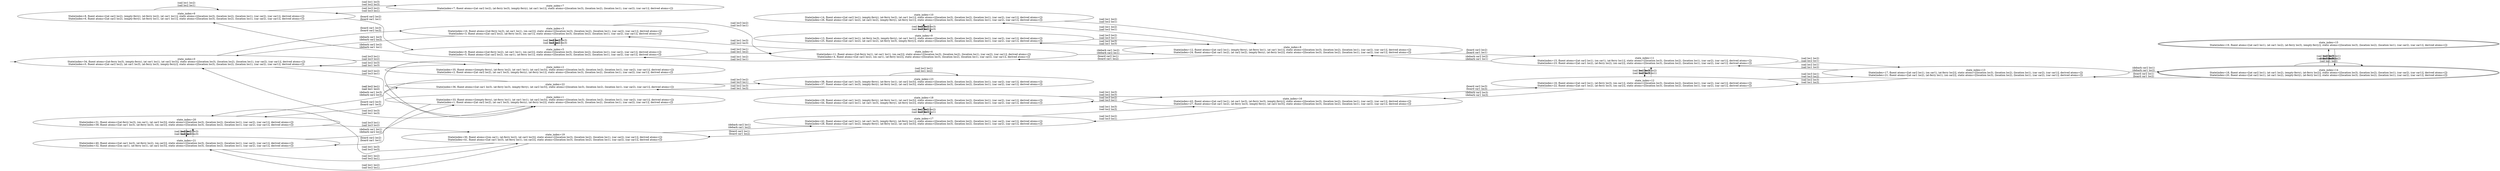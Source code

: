digraph {
rankdir="LR"
s0[label="state_index=0
State(index=34, fluent atoms=[(at-ferry loc3), (empty-ferry), (at car1 loc1), (at car2 loc3)], static atoms=[(location loc3), (location loc2), (location loc1), (car car2), (car car1)], derived atoms=[])
State(index=0, fluent atoms=[(at car2 loc2), (at car1 loc3), (at-ferry loc3), (empty-ferry)], static atoms=[(location loc3), (location loc2), (location loc1), (car car2), (car car1)], derived atoms=[])
"]
s1[label="state_index=1
State(index=33, fluent atoms=[(empty-ferry), (at-ferry loc1), (at car1 loc1), (at car2 loc3)], static atoms=[(location loc3), (location loc2), (location loc1), (car car2), (car car1)], derived atoms=[])
State(index=1, fluent atoms=[(at car2 loc2), (at car1 loc3), (empty-ferry), (at-ferry loc2)], static atoms=[(location loc3), (location loc2), (location loc1), (car car2), (car car1)], derived atoms=[])
"]
s2[label="state_index=2
State(index=35, fluent atoms=[(empty-ferry), (at-ferry loc2), (at car1 loc1), (at car2 loc3)], static atoms=[(location loc3), (location loc2), (location loc1), (car car2), (car car1)], derived atoms=[])
State(index=2, fluent atoms=[(at car2 loc2), (at car1 loc3), (empty-ferry), (at-ferry loc1)], static atoms=[(location loc3), (location loc2), (location loc1), (car car2), (car car1)], derived atoms=[])
"]
s3[label="state_index=3
State(index=10, fluent atoms=[(at-ferry loc3), (at car1 loc1), (on car2)], static atoms=[(location loc3), (location loc2), (location loc1), (car car2), (car car1)], derived atoms=[])
State(index=3, fluent atoms=[(at car2 loc2), (at-ferry loc3), (on car1)], static atoms=[(location loc3), (location loc2), (location loc1), (car car2), (car car1)], derived atoms=[])
"]
s4[label="state_index=4
State(index=11, fluent atoms=[(at-ferry loc1), (at car1 loc1), (on car2)], static atoms=[(location loc3), (location loc2), (location loc1), (car car2), (car car1)], derived atoms=[])
State(index=4, fluent atoms=[(at car2 loc2), (on car1), (at-ferry loc2)], static atoms=[(location loc3), (location loc2), (location loc1), (car car2), (car car1)], derived atoms=[])
"]
s5[label="state_index=5
State(index=9, fluent atoms=[(at-ferry loc2), (at car1 loc1), (on car2)], static atoms=[(location loc3), (location loc2), (location loc1), (car car2), (car car1)], derived atoms=[])
State(index=5, fluent atoms=[(at car2 loc2), (on car1), (at-ferry loc1)], static atoms=[(location loc3), (location loc2), (location loc1), (car car2), (car car1)], derived atoms=[])
"]
s6[label="state_index=6
State(index=8, fluent atoms=[(at car2 loc2), (empty-ferry), (at-ferry loc2), (at car1 loc1)], static atoms=[(location loc3), (location loc2), (location loc1), (car car2), (car car1)], derived atoms=[])
State(index=6, fluent atoms=[(at car2 loc2), (empty-ferry), (at-ferry loc1), (at car1 loc1)], static atoms=[(location loc3), (location loc2), (location loc1), (car car2), (car car1)], derived atoms=[])
"]
s7[label="state_index=7
State(index=7, fluent atoms=[(at car2 loc2), (at-ferry loc3), (empty-ferry), (at car1 loc1)], static atoms=[(location loc3), (location loc2), (location loc1), (car car2), (car car1)], derived atoms=[])
"]
s8[label="state_index=8
State(index=12, fluent atoms=[(at car2 loc1), (empty-ferry), (at-ferry loc1), (at car1 loc1)], static atoms=[(location loc3), (location loc2), (location loc1), (car car2), (car car1)], derived atoms=[])
State(index=24, fluent atoms=[(at car1 loc2), (at car2 loc2), (empty-ferry), (at-ferry loc2)], static atoms=[(location loc3), (location loc2), (location loc1), (car car2), (car car1)], derived atoms=[])
"]
s9[label="state_index=9
State(index=13, fluent atoms=[(at car2 loc1), (at-ferry loc3), (empty-ferry), (at car1 loc1)], static atoms=[(location loc3), (location loc2), (location loc1), (car car2), (car car1)], derived atoms=[])
State(index=25, fluent atoms=[(at car1 loc2), (at car2 loc2), (at-ferry loc3), (empty-ferry)], static atoms=[(location loc3), (location loc2), (location loc1), (car car2), (car car1)], derived atoms=[])
"]
s10[label="state_index=10
State(index=14, fluent atoms=[(at car2 loc1), (empty-ferry), (at-ferry loc2), (at car1 loc1)], static atoms=[(location loc3), (location loc2), (location loc1), (car car2), (car car1)], derived atoms=[])
State(index=26, fluent atoms=[(at car1 loc2), (at car2 loc2), (empty-ferry), (at-ferry loc1)], static atoms=[(location loc3), (location loc2), (location loc1), (car car2), (car car1)], derived atoms=[])
"]
s11[label="state_index=11
State(index=15, fluent atoms=[(at car2 loc1), (on car1), (at-ferry loc1)], static atoms=[(location loc3), (location loc2), (location loc1), (car car2), (car car1)], derived atoms=[])
State(index=23, fluent atoms=[(at car1 loc2), (at-ferry loc2), (on car2)], static atoms=[(location loc3), (location loc2), (location loc1), (car car2), (car car1)], derived atoms=[])
"]
s12[label="state_index=12
State(index=16, fluent atoms=[(at car2 loc1), (at-ferry loc3), (on car1)], static atoms=[(location loc3), (location loc2), (location loc1), (car car2), (car car1)], derived atoms=[])
State(index=22, fluent atoms=[(at car1 loc2), (at-ferry loc3), (on car2)], static atoms=[(location loc3), (location loc2), (location loc1), (car car2), (car car1)], derived atoms=[])
"]
s13[label="state_index=13
State(index=17, fluent atoms=[(at car2 loc1), (on car1), (at-ferry loc2)], static atoms=[(location loc3), (location loc2), (location loc1), (car car2), (car car1)], derived atoms=[])
State(index=21, fluent atoms=[(at car1 loc2), (at-ferry loc1), (on car2)], static atoms=[(location loc3), (location loc2), (location loc1), (car car2), (car car1)], derived atoms=[])
"]
s14[peripheries=2,label="state_index=14
State(index=18, fluent atoms=[(at car2 loc1), (at car1 loc2), (empty-ferry), (at-ferry loc2)], static atoms=[(location loc3), (location loc2), (location loc1), (car car2), (car car1)], derived atoms=[])
State(index=20, fluent atoms=[(at car2 loc1), (at car1 loc2), (empty-ferry), (at-ferry loc1)], static atoms=[(location loc3), (location loc2), (location loc1), (car car2), (car car1)], derived atoms=[])
"]
s15[peripheries=2,label="state_index=15
State(index=19, fluent atoms=[(at car2 loc1), (at car1 loc2), (at-ferry loc3), (empty-ferry)], static atoms=[(location loc3), (location loc2), (location loc1), (car car2), (car car1)], derived atoms=[])
"]
s16[label="state_index=16
State(index=43, fluent atoms=[(at car2 loc1), (at car1 loc3), (at-ferry loc3), (empty-ferry)], static atoms=[(location loc3), (location loc2), (location loc1), (car car2), (car car1)], derived atoms=[])
State(index=27, fluent atoms=[(at car1 loc2), (at-ferry loc3), (empty-ferry), (at car2 loc3)], static atoms=[(location loc3), (location loc2), (location loc1), (car car2), (car car1)], derived atoms=[])
"]
s17[label="state_index=17
State(index=42, fluent atoms=[(at car2 loc1), (at car1 loc3), (empty-ferry), (at-ferry loc1)], static atoms=[(location loc3), (location loc2), (location loc1), (car car2), (car car1)], derived atoms=[])
State(index=28, fluent atoms=[(at car1 loc2), (empty-ferry), (at-ferry loc2), (at car2 loc3)], static atoms=[(location loc3), (location loc2), (location loc1), (car car2), (car car1)], derived atoms=[])
"]
s18[label="state_index=18
State(index=29, fluent atoms=[(at car1 loc2), (empty-ferry), (at-ferry loc1), (at car2 loc3)], static atoms=[(location loc3), (location loc2), (location loc1), (car car2), (car car1)], derived atoms=[])
State(index=44, fluent atoms=[(at car2 loc1), (at car1 loc3), (empty-ferry), (at-ferry loc2)], static atoms=[(location loc3), (location loc2), (location loc1), (car car2), (car car1)], derived atoms=[])
"]
s19[label="state_index=19
State(index=30, fluent atoms=[(on car1), (at-ferry loc2), (at car2 loc3)], static atoms=[(location loc3), (location loc2), (location loc1), (car car2), (car car1)], derived atoms=[])
State(index=41, fluent atoms=[(at car1 loc3), (at-ferry loc1), (on car2)], static atoms=[(location loc3), (location loc2), (location loc1), (car car2), (car car1)], derived atoms=[])
"]
s20[label="state_index=20
State(index=31, fluent atoms=[(at-ferry loc3), (on car1), (at car2 loc3)], static atoms=[(location loc3), (location loc2), (location loc1), (car car2), (car car1)], derived atoms=[])
State(index=39, fluent atoms=[(at car1 loc3), (at-ferry loc3), (on car2)], static atoms=[(location loc3), (location loc2), (location loc1), (car car2), (car car1)], derived atoms=[])
"]
s21[label="state_index=21
State(index=40, fluent atoms=[(at car1 loc3), (at-ferry loc2), (on car2)], static atoms=[(location loc3), (location loc2), (location loc1), (car car2), (car car1)], derived atoms=[])
State(index=32, fluent atoms=[(on car1), (at-ferry loc1), (at car2 loc3)], static atoms=[(location loc3), (location loc2), (location loc1), (car car2), (car car1)], derived atoms=[])
"]
s22[label="state_index=22
State(index=36, fluent atoms=[(at car1 loc3), (at-ferry loc3), (empty-ferry), (at car2 loc3)], static atoms=[(location loc3), (location loc2), (location loc1), (car car2), (car car1)], derived atoms=[])
"]
s23[label="state_index=23
State(index=38, fluent atoms=[(at car1 loc3), (empty-ferry), (at-ferry loc1), (at car2 loc3)], static atoms=[(location loc3), (location loc2), (location loc1), (car car2), (car car1)], derived atoms=[])
State(index=37, fluent atoms=[(at car1 loc3), (empty-ferry), (at-ferry loc2), (at car2 loc3)], static atoms=[(location loc3), (location loc2), (location loc1), (car car2), (car car1)], derived atoms=[])
"]
Dangling [ label = "", style = invis ]
{ rank = same; Dangling }
Dangling -> s0
{ rank = same; s23}
{ rank = same; s1,s2,s7,s22}
{ rank = same; s0,s6,s20,s21}
{ rank = same; s3,s5,s19}
{ rank = same; s4,s9,s10,s17,s18}
{ rank = same; s8,s16}
{ rank = same; s11,s12}
{ rank = same; s13}
{ rank = same; s14,s15}
s0->s1 [label="(sail loc3 loc2)
(sail loc3 loc1)
"]
s0->s2 [label="(sail loc3 loc1)
(sail loc3 loc2)
"]
s0->s3 [label="(board car1 loc3)
(board car2 loc3)
"]
s1->s0 [label="(sail loc2 loc3)
(sail loc1 loc3)
"]
s1->s2 [label="(sail loc2 loc1)
(sail loc1 loc2)
"]
s1->s21 [label="(board car2 loc2)
(board car1 loc1)
"]
s2->s0 [label="(sail loc2 loc3)
(sail loc1 loc3)
"]
s2->s1 [label="(sail loc2 loc1)
(sail loc1 loc2)
"]
s3->s0 [label="(debark car1 loc3)
(debark car2 loc3)
"]
s3->s4 [label="(sail loc3 loc2)
(sail loc3 loc1)
"]
s3->s5 [label="(sail loc3 loc1)
(sail loc3 loc2)
"]
s4->s3 [label="(sail loc1 loc3)
(sail loc2 loc3)
"]
s4->s5 [label="(sail loc1 loc2)
(sail loc2 loc1)
"]
s4->s8 [label="(debark car1 loc2)
(debark car2 loc1)
"]
s5->s3 [label="(sail loc2 loc3)
(sail loc1 loc3)
"]
s5->s4 [label="(sail loc2 loc1)
(sail loc1 loc2)
"]
s5->s6 [label="(debark car2 loc2)
(debark car1 loc1)
"]
s6->s5 [label="(board car2 loc2)
(board car1 loc1)
"]
s6->s6 [label="(sail loc1 loc2)
(sail loc2 loc1)
"]
s6->s7 [label="(sail loc1 loc3)
(sail loc2 loc3)
"]
s7->s6 [label="(sail loc3 loc2)
(sail loc3 loc1)
"]
s8->s4 [label="(board car2 loc1)
(board car1 loc2)
"]
s8->s9 [label="(sail loc2 loc3)
(sail loc1 loc3)
"]
s8->s10 [label="(sail loc1 loc2)
(sail loc2 loc1)
"]
s8->s11 [label="(board car2 loc2)
(board car1 loc1)
"]
s9->s8 [label="(sail loc3 loc2)
(sail loc3 loc1)
"]
s9->s10 [label="(sail loc3 loc1)
(sail loc3 loc2)
"]
s10->s8 [label="(sail loc1 loc2)
(sail loc2 loc1)
"]
s10->s9 [label="(sail loc2 loc3)
(sail loc1 loc3)
"]
s11->s8 [label="(debark car2 loc2)
(debark car1 loc1)
"]
s11->s12 [label="(sail loc1 loc3)
(sail loc2 loc3)
"]
s11->s13 [label="(sail loc1 loc2)
(sail loc2 loc1)
"]
s12->s11 [label="(sail loc3 loc2)
(sail loc3 loc1)
"]
s12->s13 [label="(sail loc3 loc1)
(sail loc3 loc2)
"]
s12->s16 [label="(debark car2 loc3)
(debark car1 loc3)
"]
s13->s11 [label="(sail loc2 loc1)
(sail loc1 loc2)
"]
s13->s12 [label="(sail loc2 loc3)
(sail loc1 loc3)
"]
s13->s14 [label="(debark car2 loc1)
(debark car1 loc2)
"]
s14->s13 [label="(board car2 loc1)
(board car1 loc2)
"]
s14->s14 [label="(sail loc2 loc1)
(sail loc1 loc2)
"]
s14->s15 [label="(sail loc2 loc3)
(sail loc1 loc3)
"]
s15->s14 [label="(sail loc3 loc1)
(sail loc3 loc2)
"]
s16->s12 [label="(board car2 loc3)
(board car1 loc3)
"]
s16->s17 [label="(sail loc3 loc2)
(sail loc3 loc1)
"]
s16->s18 [label="(sail loc3 loc2)
(sail loc3 loc1)
"]
s17->s16 [label="(sail loc1 loc3)
(sail loc2 loc3)
"]
s17->s18 [label="(sail loc1 loc2)
(sail loc2 loc1)
"]
s17->s19 [label="(board car2 loc1)
(board car1 loc2)
"]
s18->s16 [label="(sail loc1 loc3)
(sail loc2 loc3)
"]
s18->s17 [label="(sail loc1 loc2)
(sail loc2 loc1)
"]
s19->s17 [label="(debark car2 loc1)
(debark car1 loc2)
"]
s19->s20 [label="(sail loc1 loc3)
(sail loc2 loc3)
"]
s19->s21 [label="(sail loc1 loc2)
(sail loc2 loc1)
"]
s20->s19 [label="(sail loc3 loc1)
(sail loc3 loc2)
"]
s20->s21 [label="(sail loc3 loc2)
(sail loc3 loc1)
"]
s20->s22 [label="(debark car1 loc3)
(debark car2 loc3)
"]
s21->s1 [label="(debark car1 loc1)
(debark car2 loc2)
"]
s21->s19 [label="(sail loc1 loc2)
(sail loc2 loc1)
"]
s21->s20 [label="(sail loc1 loc3)
(sail loc2 loc3)
"]
s22->s20 [label="(board car2 loc3)
(board car1 loc3)
"]
s22->s23 [label="(sail loc3 loc2)
(sail loc3 loc1)
"]
s23->s22 [label="(sail loc2 loc3)
(sail loc1 loc3)
"]
s23->s23 [label="(sail loc2 loc1)
(sail loc1 loc2)
"]
}
